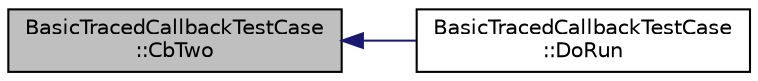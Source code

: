 digraph "BasicTracedCallbackTestCase::CbTwo"
{
  edge [fontname="Helvetica",fontsize="10",labelfontname="Helvetica",labelfontsize="10"];
  node [fontname="Helvetica",fontsize="10",shape=record];
  rankdir="LR";
  Node1 [label="BasicTracedCallbackTestCase\l::CbTwo",height=0.2,width=0.4,color="black", fillcolor="grey75", style="filled", fontcolor="black"];
  Node1 -> Node2 [dir="back",color="midnightblue",fontsize="10",style="solid"];
  Node2 [label="BasicTracedCallbackTestCase\l::DoRun",height=0.2,width=0.4,color="black", fillcolor="white", style="filled",URL="$d4/d43/classBasicTracedCallbackTestCase.html#ad4436cb611a61683726c3c2ea2a7aff0",tooltip="Implementation to actually run this TestCase. "];
}
